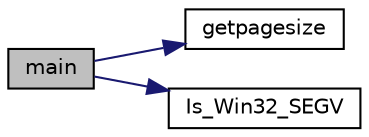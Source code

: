 digraph "main"
{
  edge [fontname="Helvetica",fontsize="10",labelfontname="Helvetica",labelfontsize="10"];
  node [fontname="Helvetica",fontsize="10",shape=record];
  rankdir="LR";
  Node1 [label="main",height=0.2,width=0.4,color="black", fillcolor="grey75", style="filled", fontcolor="black"];
  Node1 -> Node2 [color="midnightblue",fontsize="10",style="solid",fontname="Helvetica"];
  Node2 [label="getpagesize",height=0.2,width=0.4,color="black", fillcolor="white", style="filled",URL="$WIN32__SIGSEGV_8c.html#a638757347bd9bf886b3d442b98033cf1"];
  Node1 -> Node3 [color="midnightblue",fontsize="10",style="solid",fontname="Helvetica"];
  Node3 [label="Is_Win32_SEGV",height=0.2,width=0.4,color="black", fillcolor="white", style="filled",URL="$WIN32__SIGSEGV_8c.html#ad02e53c07c05866d5748ef250d31d0d0"];
}
